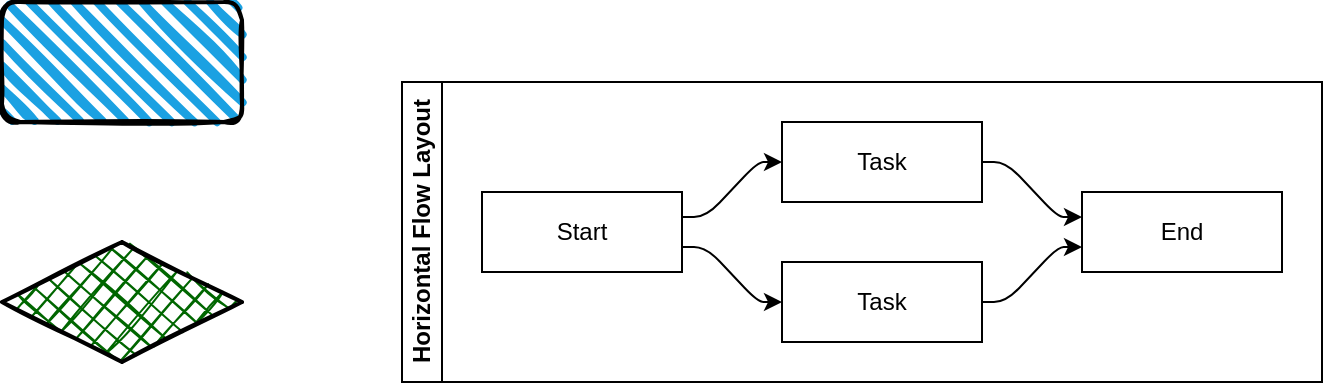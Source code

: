 <mxfile version="21.6.6" type="github">
  <diagram name="第 1 页" id="7ZDAjp5JQ54QAd0YlGhZ">
    <mxGraphModel dx="1026" dy="635" grid="1" gridSize="10" guides="1" tooltips="1" connect="1" arrows="1" fold="1" page="1" pageScale="1" pageWidth="827" pageHeight="1169" math="0" shadow="0">
      <root>
        <mxCell id="0" />
        <mxCell id="1" parent="0" />
        <mxCell id="4tZ19UkhJ3V6nd6kEJvu-1" value="" style="rounded=1;whiteSpace=wrap;html=1;strokeWidth=2;fillWeight=4;hachureGap=8;hachureAngle=45;fillColor=#1ba1e2;sketch=1;" vertex="1" parent="1">
          <mxGeometry x="140" y="170" width="120" height="60" as="geometry" />
        </mxCell>
        <mxCell id="4tZ19UkhJ3V6nd6kEJvu-2" value="" style="rhombus;whiteSpace=wrap;html=1;strokeWidth=2;fillWeight=-1;hachureGap=8;fillStyle=cross-hatch;fillColor=#006600;sketch=1;" vertex="1" parent="1">
          <mxGeometry x="140" y="290" width="120" height="60" as="geometry" />
        </mxCell>
        <mxCell id="4tZ19UkhJ3V6nd6kEJvu-3" value="Horizontal Flow Layout" style="swimlane;html=1;startSize=20;horizontal=0;childLayout=flowLayout;flowOrientation=west;resizable=0;interRankCellSpacing=50;containerType=tree;fontSize=12;" vertex="1" parent="1">
          <mxGeometry x="340" y="210" width="460" height="150" as="geometry" />
        </mxCell>
        <mxCell id="4tZ19UkhJ3V6nd6kEJvu-4" value="Start" style="whiteSpace=wrap;html=1;" vertex="1" parent="4tZ19UkhJ3V6nd6kEJvu-3">
          <mxGeometry x="40" y="55" width="100" height="40" as="geometry" />
        </mxCell>
        <mxCell id="4tZ19UkhJ3V6nd6kEJvu-5" value="Task" style="whiteSpace=wrap;html=1;" vertex="1" parent="4tZ19UkhJ3V6nd6kEJvu-3">
          <mxGeometry x="190" y="20" width="100" height="40" as="geometry" />
        </mxCell>
        <mxCell id="4tZ19UkhJ3V6nd6kEJvu-6" value="" style="html=1;rounded=1;curved=0;sourcePerimeterSpacing=0;targetPerimeterSpacing=0;startSize=6;endSize=6;noEdgeStyle=1;orthogonal=1;" edge="1" parent="4tZ19UkhJ3V6nd6kEJvu-3" source="4tZ19UkhJ3V6nd6kEJvu-4" target="4tZ19UkhJ3V6nd6kEJvu-5">
          <mxGeometry relative="1" as="geometry">
            <Array as="points">
              <mxPoint x="152" y="67.5" />
              <mxPoint x="178" y="40" />
            </Array>
          </mxGeometry>
        </mxCell>
        <mxCell id="4tZ19UkhJ3V6nd6kEJvu-7" value="Task" style="whiteSpace=wrap;html=1;" vertex="1" parent="4tZ19UkhJ3V6nd6kEJvu-3">
          <mxGeometry x="190" y="90" width="100" height="40" as="geometry" />
        </mxCell>
        <mxCell id="4tZ19UkhJ3V6nd6kEJvu-8" value="" style="html=1;rounded=1;curved=0;sourcePerimeterSpacing=0;targetPerimeterSpacing=0;startSize=6;endSize=6;noEdgeStyle=1;orthogonal=1;" edge="1" parent="4tZ19UkhJ3V6nd6kEJvu-3" source="4tZ19UkhJ3V6nd6kEJvu-4" target="4tZ19UkhJ3V6nd6kEJvu-7">
          <mxGeometry relative="1" as="geometry">
            <Array as="points">
              <mxPoint x="152" y="82.5" />
              <mxPoint x="178" y="110" />
            </Array>
          </mxGeometry>
        </mxCell>
        <mxCell id="4tZ19UkhJ3V6nd6kEJvu-9" value="End" style="whiteSpace=wrap;html=1;" vertex="1" parent="4tZ19UkhJ3V6nd6kEJvu-3">
          <mxGeometry x="340" y="55" width="100" height="40" as="geometry" />
        </mxCell>
        <mxCell id="4tZ19UkhJ3V6nd6kEJvu-10" value="" style="html=1;rounded=1;curved=0;sourcePerimeterSpacing=0;targetPerimeterSpacing=0;startSize=6;endSize=6;noEdgeStyle=1;orthogonal=1;" edge="1" parent="4tZ19UkhJ3V6nd6kEJvu-3" source="4tZ19UkhJ3V6nd6kEJvu-5" target="4tZ19UkhJ3V6nd6kEJvu-9">
          <mxGeometry relative="1" as="geometry">
            <Array as="points">
              <mxPoint x="302" y="40" />
              <mxPoint x="328" y="67.5" />
            </Array>
          </mxGeometry>
        </mxCell>
        <mxCell id="4tZ19UkhJ3V6nd6kEJvu-11" value="" style="html=1;rounded=1;curved=0;sourcePerimeterSpacing=0;targetPerimeterSpacing=0;startSize=6;endSize=6;noEdgeStyle=1;orthogonal=1;" edge="1" parent="4tZ19UkhJ3V6nd6kEJvu-3" source="4tZ19UkhJ3V6nd6kEJvu-7" target="4tZ19UkhJ3V6nd6kEJvu-9">
          <mxGeometry relative="1" as="geometry">
            <Array as="points">
              <mxPoint x="302" y="110" />
              <mxPoint x="328" y="82.5" />
            </Array>
          </mxGeometry>
        </mxCell>
      </root>
    </mxGraphModel>
  </diagram>
</mxfile>
